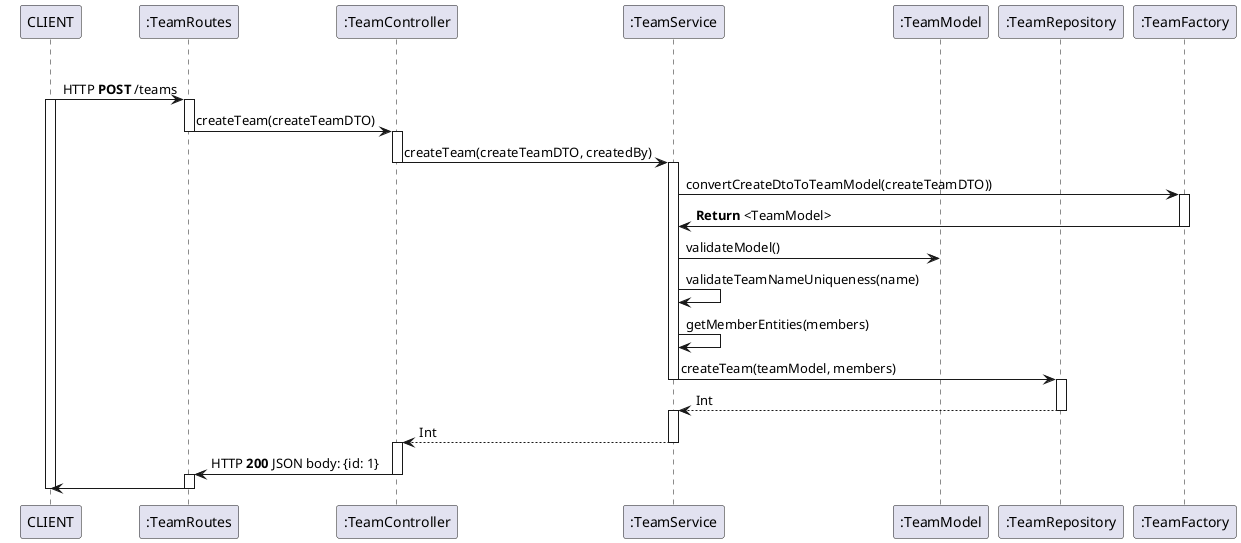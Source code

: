 @startuml
'https://plantuml.com/sequence-diagram

skinparam MaxMessageSize 350
participant "CLIENT" as Client
participant ":TeamRoutes" as Routing
participant ":TeamController" as Controller
participant ":TeamService" as Service
participant ":TeamModel" as Model
participant ":TeamRepository" as Repository
participant ":TeamFactory" as Factory

group HTTP GET /users/:id
    Client-> Routing    : HTTP **POST** /teams
    activate Client
    activate Routing


    Routing-> Controller    : createTeam(createTeamDTO)
    deactivate
    activate Controller

   Controller -> Service: createTeam(createTeamDTO, createdBy)
   deactivate Controller
   activate Service

   Service -> Factory: convertCreateDtoToTeamModel(createTeamDTO))
   activate Factory
   Factory -> Service: **Return** <TeamModel>
   deactivate Factory

   Service -> Model: validateModel()
   Service -> Service: validateTeamNameUniqueness(name)

   Service -> Service: getMemberEntities(members)

   Service -> Repository: createTeam(teamModel, members)
   deactivate Service
   activate Repository

   Repository --> Service: Int
   deactivate Repository

   activate Service
   Service --> Controller: Int
   deactivate Service

   activate Controller
   Controller -> Routing    : HTTP **200** JSON body: {id: 1}
   deactivate Controller

   activate Routing
   Routing -> Client
   deactivate Routing

   deactivate Client
@enduml

